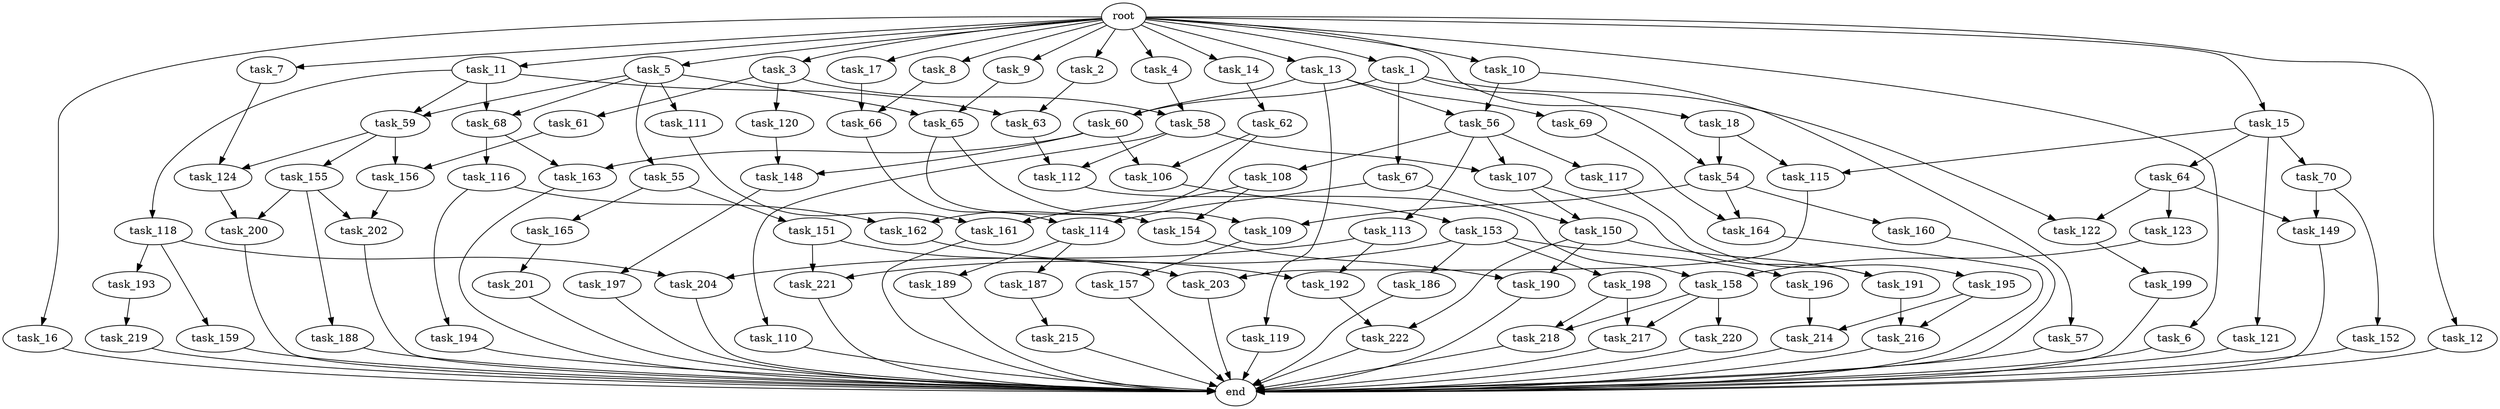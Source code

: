 digraph G {
  task_200 [size="2147483648.000000"];
  task_11 [size="2.048000"];
  task_195 [size="68719476.736000"];
  task_64 [size="429496729.600000"];
  task_17 [size="2.048000"];
  task_190 [size="1116691496.960000"];
  task_219 [size="1391569403.904000"];
  task_217 [size="1168231104.512000"];
  task_118 [size="1099511627.776000"];
  task_69 [size="154618822.656000"];
  task_155 [size="1099511627.776000"];
  task_113 [size="274877906.944000"];
  task_189 [size="274877906.944000"];
  task_199 [size="1099511627.776000"];
  task_59 [size="1529008357.376000"];
  task_197 [size="1391569403.904000"];
  task_67 [size="1391569403.904000"];
  task_109 [size="1821066133.504000"];
  task_7 [size="2.048000"];
  task_122 [size="2233382993.920000"];
  task_192 [size="223338299.392000"];
  task_214 [size="1271310319.616000"];
  task_157 [size="618475290.624000"];
  task_216 [size="2233382993.920000"];
  task_115 [size="2147483648.000000"];
  end [size="0.000000"];
  task_158 [size="1374389534.720000"];
  task_203 [size="2147483648.000000"];
  task_63 [size="2817498546.176000"];
  task_188 [size="1717986918.400000"];
  task_61 [size="154618822.656000"];
  task_55 [size="429496729.600000"];
  task_119 [size="154618822.656000"];
  task_54 [size="3109556322.304000"];
  task_107 [size="704374636.544000"];
  task_196 [size="154618822.656000"];
  task_112 [size="1821066133.504000"];
  task_121 [size="429496729.600000"];
  task_56 [size="1546188226.560000"];
  task_193 [size="841813590.016000"];
  task_198 [size="154618822.656000"];
  task_3 [size="2.048000"];
  task_202 [size="2336462209.024000"];
  task_57 [size="1391569403.904000"];
  task_14 [size="2.048000"];
  task_62 [size="274877906.944000"];
  task_153 [size="154618822.656000"];
  task_215 [size="1717986918.400000"];
  task_108 [size="274877906.944000"];
  task_9 [size="2.048000"];
  task_149 [size="910533066.752000"];
  task_16 [size="2.048000"];
  task_58 [size="309237645.312000"];
  task_187 [size="274877906.944000"];
  root [size="0.000000"];
  task_161 [size="1271310319.616000"];
  task_218 [size="1168231104.512000"];
  task_165 [size="1099511627.776000"];
  task_4 [size="2.048000"];
  task_70 [size="429496729.600000"];
  task_65 [size="584115552.256000"];
  task_60 [size="1546188226.560000"];
  task_13 [size="2.048000"];
  task_194 [size="618475290.624000"];
  task_66 [size="2233382993.920000"];
  task_120 [size="154618822.656000"];
  task_5 [size="2.048000"];
  task_204 [size="910533066.752000"];
  task_154 [size="1821066133.504000"];
  task_124 [size="1168231104.512000"];
  task_6 [size="2.048000"];
  task_220 [size="1099511627.776000"];
  task_116 [size="1717986918.400000"];
  task_150 [size="343597383.680000"];
  task_201 [size="841813590.016000"];
  task_152 [size="68719476.736000"];
  task_106 [size="2817498546.176000"];
  task_117 [size="274877906.944000"];
  task_15 [size="2.048000"];
  task_10 [size="2.048000"];
  task_110 [size="429496729.600000"];
  task_148 [size="2147483648.000000"];
  task_186 [size="154618822.656000"];
  task_221 [size="584115552.256000"];
  task_160 [size="429496729.600000"];
  task_1 [size="2.048000"];
  task_222 [size="429496729.600000"];
  task_159 [size="841813590.016000"];
  task_151 [size="1099511627.776000"];
  task_156 [size="1254130450.432000"];
  task_68 [size="1529008357.376000"];
  task_2 [size="2.048000"];
  task_114 [size="1168231104.512000"];
  task_12 [size="2.048000"];
  task_111 [size="429496729.600000"];
  task_191 [size="549755813.888000"];
  task_163 [size="3435973836.800000"];
  task_8 [size="2.048000"];
  task_123 [size="841813590.016000"];
  task_18 [size="2.048000"];
  task_164 [size="1529008357.376000"];
  task_162 [size="1717986918.400000"];

  task_200 -> end [size="1.000000"];
  task_11 -> task_68 [size="536870912.000000"];
  task_11 -> task_59 [size="536870912.000000"];
  task_11 -> task_118 [size="536870912.000000"];
  task_11 -> task_63 [size="536870912.000000"];
  task_195 -> task_214 [size="411041792.000000"];
  task_195 -> task_216 [size="411041792.000000"];
  task_64 -> task_123 [size="411041792.000000"];
  task_64 -> task_122 [size="411041792.000000"];
  task_64 -> task_149 [size="411041792.000000"];
  task_17 -> task_66 [size="679477248.000000"];
  task_190 -> end [size="1.000000"];
  task_219 -> end [size="1.000000"];
  task_217 -> end [size="1.000000"];
  task_118 -> task_159 [size="411041792.000000"];
  task_118 -> task_204 [size="411041792.000000"];
  task_118 -> task_193 [size="411041792.000000"];
  task_69 -> task_164 [size="536870912.000000"];
  task_155 -> task_188 [size="838860800.000000"];
  task_155 -> task_200 [size="838860800.000000"];
  task_155 -> task_202 [size="838860800.000000"];
  task_113 -> task_204 [size="33554432.000000"];
  task_113 -> task_192 [size="33554432.000000"];
  task_189 -> end [size="1.000000"];
  task_199 -> end [size="1.000000"];
  task_59 -> task_155 [size="536870912.000000"];
  task_59 -> task_124 [size="536870912.000000"];
  task_59 -> task_156 [size="536870912.000000"];
  task_197 -> end [size="1.000000"];
  task_67 -> task_114 [size="33554432.000000"];
  task_67 -> task_150 [size="33554432.000000"];
  task_109 -> task_157 [size="301989888.000000"];
  task_7 -> task_124 [size="33554432.000000"];
  task_122 -> task_199 [size="536870912.000000"];
  task_192 -> task_222 [size="75497472.000000"];
  task_214 -> end [size="1.000000"];
  task_157 -> end [size="1.000000"];
  task_216 -> end [size="1.000000"];
  task_115 -> task_203 [size="838860800.000000"];
  task_158 -> task_218 [size="536870912.000000"];
  task_158 -> task_220 [size="536870912.000000"];
  task_158 -> task_217 [size="536870912.000000"];
  task_203 -> end [size="1.000000"];
  task_63 -> task_112 [size="679477248.000000"];
  task_188 -> end [size="1.000000"];
  task_61 -> task_156 [size="75497472.000000"];
  task_55 -> task_151 [size="536870912.000000"];
  task_55 -> task_165 [size="536870912.000000"];
  task_119 -> end [size="1.000000"];
  task_54 -> task_109 [size="209715200.000000"];
  task_54 -> task_164 [size="209715200.000000"];
  task_54 -> task_160 [size="209715200.000000"];
  task_107 -> task_191 [size="134217728.000000"];
  task_107 -> task_150 [size="134217728.000000"];
  task_196 -> task_214 [size="209715200.000000"];
  task_112 -> task_158 [size="134217728.000000"];
  task_121 -> end [size="1.000000"];
  task_56 -> task_108 [size="134217728.000000"];
  task_56 -> task_113 [size="134217728.000000"];
  task_56 -> task_107 [size="134217728.000000"];
  task_56 -> task_117 [size="134217728.000000"];
  task_193 -> task_219 [size="679477248.000000"];
  task_198 -> task_218 [size="33554432.000000"];
  task_198 -> task_217 [size="33554432.000000"];
  task_3 -> task_61 [size="75497472.000000"];
  task_3 -> task_58 [size="75497472.000000"];
  task_3 -> task_120 [size="75497472.000000"];
  task_202 -> end [size="1.000000"];
  task_57 -> end [size="1.000000"];
  task_14 -> task_62 [size="134217728.000000"];
  task_62 -> task_162 [size="536870912.000000"];
  task_62 -> task_106 [size="536870912.000000"];
  task_153 -> task_198 [size="75497472.000000"];
  task_153 -> task_221 [size="75497472.000000"];
  task_153 -> task_186 [size="75497472.000000"];
  task_153 -> task_196 [size="75497472.000000"];
  task_215 -> end [size="1.000000"];
  task_108 -> task_161 [size="209715200.000000"];
  task_108 -> task_154 [size="209715200.000000"];
  task_9 -> task_65 [size="75497472.000000"];
  task_149 -> end [size="1.000000"];
  task_16 -> end [size="1.000000"];
  task_58 -> task_110 [size="209715200.000000"];
  task_58 -> task_107 [size="209715200.000000"];
  task_58 -> task_112 [size="209715200.000000"];
  task_187 -> task_215 [size="838860800.000000"];
  root -> task_15 [size="1.000000"];
  root -> task_16 [size="1.000000"];
  root -> task_5 [size="1.000000"];
  root -> task_11 [size="1.000000"];
  root -> task_3 [size="1.000000"];
  root -> task_12 [size="1.000000"];
  root -> task_8 [size="1.000000"];
  root -> task_6 [size="1.000000"];
  root -> task_17 [size="1.000000"];
  root -> task_7 [size="1.000000"];
  root -> task_10 [size="1.000000"];
  root -> task_1 [size="1.000000"];
  root -> task_4 [size="1.000000"];
  root -> task_2 [size="1.000000"];
  root -> task_13 [size="1.000000"];
  root -> task_14 [size="1.000000"];
  root -> task_9 [size="1.000000"];
  root -> task_18 [size="1.000000"];
  task_161 -> end [size="1.000000"];
  task_218 -> end [size="1.000000"];
  task_165 -> task_201 [size="411041792.000000"];
  task_4 -> task_58 [size="75497472.000000"];
  task_70 -> task_152 [size="33554432.000000"];
  task_70 -> task_149 [size="33554432.000000"];
  task_65 -> task_109 [size="679477248.000000"];
  task_65 -> task_154 [size="679477248.000000"];
  task_60 -> task_106 [size="838860800.000000"];
  task_60 -> task_148 [size="838860800.000000"];
  task_60 -> task_163 [size="838860800.000000"];
  task_13 -> task_60 [size="75497472.000000"];
  task_13 -> task_69 [size="75497472.000000"];
  task_13 -> task_56 [size="75497472.000000"];
  task_13 -> task_119 [size="75497472.000000"];
  task_194 -> end [size="1.000000"];
  task_66 -> task_114 [size="536870912.000000"];
  task_120 -> task_148 [size="209715200.000000"];
  task_5 -> task_55 [size="209715200.000000"];
  task_5 -> task_65 [size="209715200.000000"];
  task_5 -> task_59 [size="209715200.000000"];
  task_5 -> task_111 [size="209715200.000000"];
  task_5 -> task_68 [size="209715200.000000"];
  task_204 -> end [size="1.000000"];
  task_154 -> task_190 [size="411041792.000000"];
  task_124 -> task_200 [size="209715200.000000"];
  task_6 -> end [size="1.000000"];
  task_220 -> end [size="1.000000"];
  task_116 -> task_162 [size="301989888.000000"];
  task_116 -> task_194 [size="301989888.000000"];
  task_150 -> task_222 [size="134217728.000000"];
  task_150 -> task_190 [size="134217728.000000"];
  task_150 -> task_191 [size="134217728.000000"];
  task_201 -> end [size="1.000000"];
  task_152 -> end [size="1.000000"];
  task_106 -> task_153 [size="75497472.000000"];
  task_117 -> task_195 [size="33554432.000000"];
  task_15 -> task_121 [size="209715200.000000"];
  task_15 -> task_64 [size="209715200.000000"];
  task_15 -> task_115 [size="209715200.000000"];
  task_15 -> task_70 [size="209715200.000000"];
  task_10 -> task_57 [size="679477248.000000"];
  task_10 -> task_56 [size="679477248.000000"];
  task_110 -> end [size="1.000000"];
  task_148 -> task_197 [size="679477248.000000"];
  task_186 -> end [size="1.000000"];
  task_221 -> end [size="1.000000"];
  task_160 -> end [size="1.000000"];
  task_1 -> task_60 [size="679477248.000000"];
  task_1 -> task_54 [size="679477248.000000"];
  task_1 -> task_122 [size="679477248.000000"];
  task_1 -> task_67 [size="679477248.000000"];
  task_222 -> end [size="1.000000"];
  task_159 -> end [size="1.000000"];
  task_151 -> task_221 [size="209715200.000000"];
  task_151 -> task_203 [size="209715200.000000"];
  task_156 -> task_202 [size="301989888.000000"];
  task_68 -> task_116 [size="838860800.000000"];
  task_68 -> task_163 [size="838860800.000000"];
  task_2 -> task_63 [size="838860800.000000"];
  task_114 -> task_189 [size="134217728.000000"];
  task_114 -> task_187 [size="134217728.000000"];
  task_12 -> end [size="1.000000"];
  task_111 -> task_161 [size="411041792.000000"];
  task_191 -> task_216 [size="679477248.000000"];
  task_163 -> end [size="1.000000"];
  task_8 -> task_66 [size="411041792.000000"];
  task_123 -> task_158 [size="536870912.000000"];
  task_18 -> task_54 [size="838860800.000000"];
  task_18 -> task_115 [size="838860800.000000"];
  task_164 -> end [size="1.000000"];
  task_162 -> task_192 [size="75497472.000000"];
}
